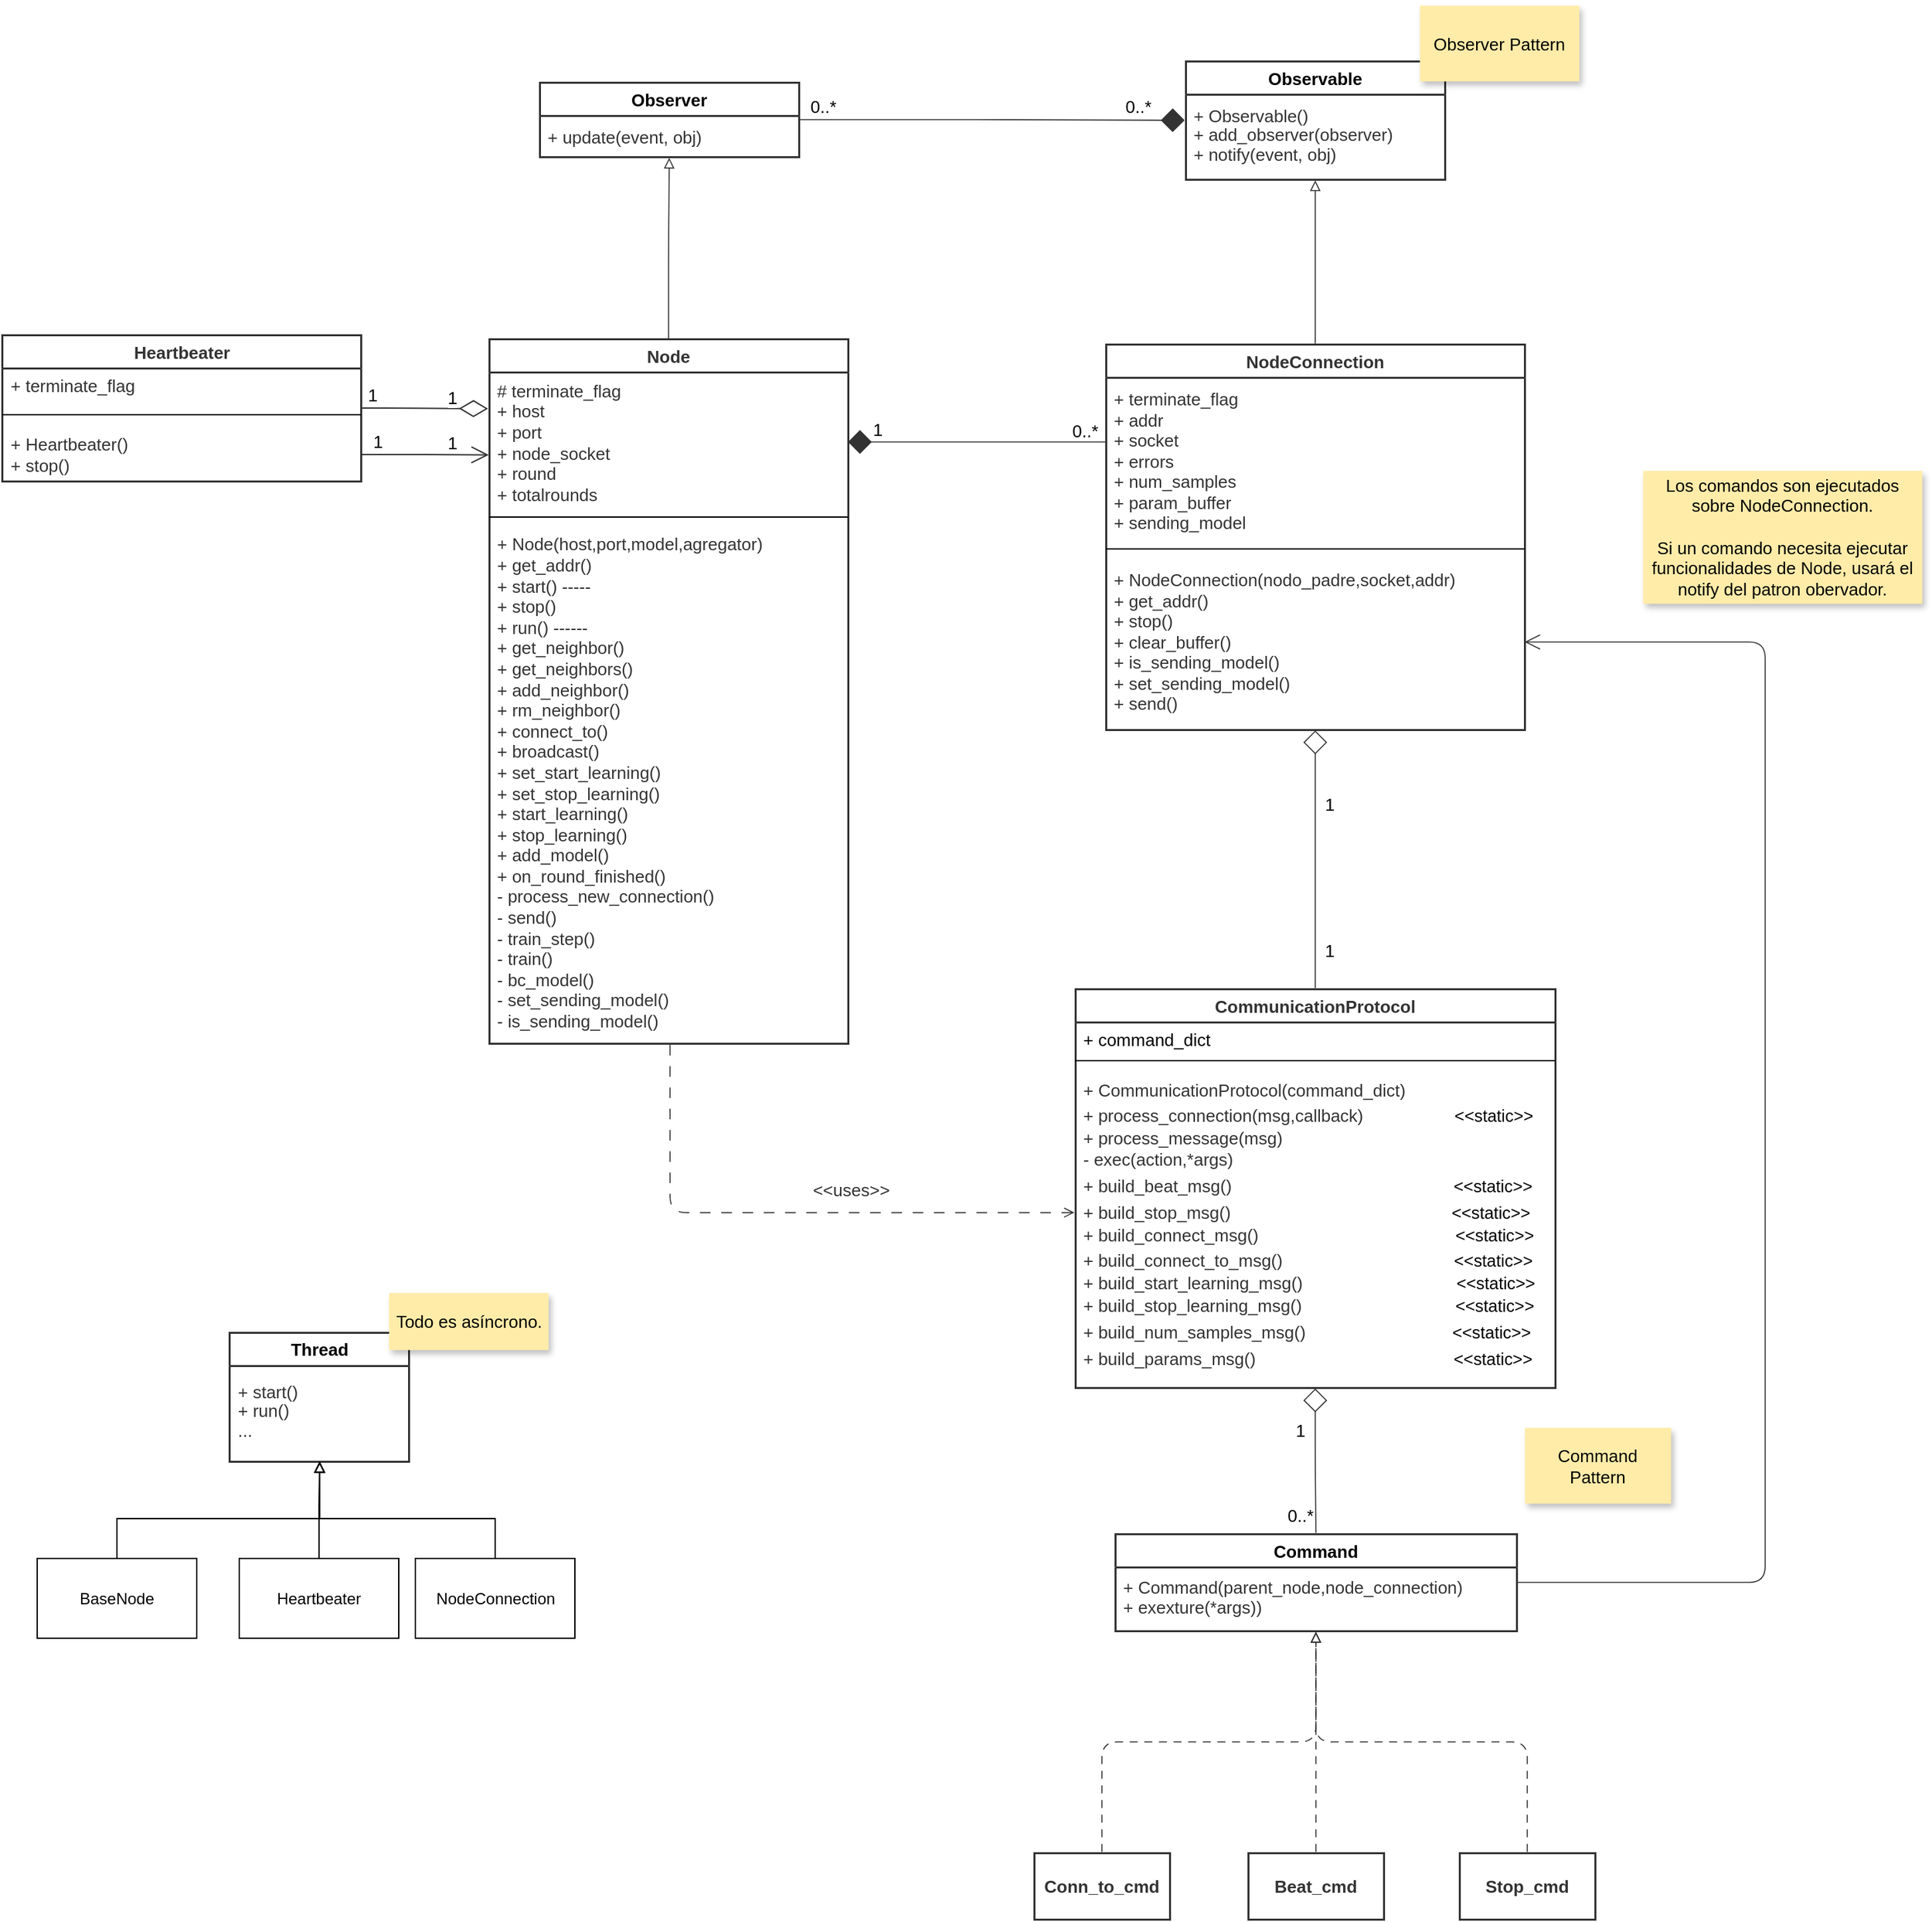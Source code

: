 <mxfile version="19.0.3" type="device"><diagram id="484S4B1htWLxdVBNY2-c" name="Page-1"><mxGraphModel dx="743" dy="1020" grid="1" gridSize="10" guides="1" tooltips="1" connect="1" arrows="1" fold="1" page="1" pageScale="1" pageWidth="827" pageHeight="1169" math="0" shadow="0"><root><mxCell id="0"/><mxCell id="1" parent="0"/><mxCell id="86f7DXbvGBLpAlIuW8gX-1" value="Node" style="html=1;overflow=block;blockSpacing=1;swimlane;childLayout=stackLayout;horizontal=1;horizontalStack=0;resizeParent=1;resizeParentMax=0;resizeLast=0;collapsible=0;marginBottom=0;swimlaneFillColor=#ffffff;startSize=25;whiteSpace=wrap;fontSize=13;fontColor=#333333;fontStyle=1;align=center;spacing=0;strokeColor=#333333;strokeOpacity=100;fillOpacity=100;fillColor=#ffffff;strokeWidth=1.5;" parent="1" vertex="1"><mxGeometry x="1200" y="361" width="270" height="530" as="geometry"/></mxCell><mxCell id="86f7DXbvGBLpAlIuW8gX-2" value="# terminate_flag&lt;br&gt;+ host&lt;br&gt;+ port&lt;br&gt;+ node_socket&lt;br&gt;+ round&lt;br&gt;+ totalrounds" style="part=1;html=1;resizeHeight=0;strokeColor=none;fillColor=none;align=left;verticalAlign=middle;spacingLeft=4;spacingRight=4;overflow=hidden;rotatable=0;points=[[0,0.5],[1,0.5]];portConstraint=eastwest;swimlaneFillColor=#ffffff;strokeOpacity=100;fillOpacity=100;whiteSpace=wrap;fontSize=13;fontColor=#333333;" parent="86f7DXbvGBLpAlIuW8gX-1" vertex="1"><mxGeometry y="25" width="270" height="105" as="geometry"/></mxCell><mxCell id="86f7DXbvGBLpAlIuW8gX-3" value="" style="line;strokeWidth=1;fillColor=none;align=left;verticalAlign=middle;spacingTop=-1;spacingLeft=3;spacingRight=3;rotatable=0;labelPosition=right;points=[];portConstraint=eastwest;" parent="86f7DXbvGBLpAlIuW8gX-1" vertex="1"><mxGeometry y="130" width="270" height="8" as="geometry"/></mxCell><mxCell id="86f7DXbvGBLpAlIuW8gX-4" value="+ Node(host,port,model,agregator)&lt;br&gt;+ get_addr()&lt;br&gt;+ start()  -----&lt;br&gt;+ stop()&lt;br&gt;+ run() ------&lt;br&gt;+ get_neighbor() &lt;br&gt;+ get_neighbors() &lt;br&gt;+ add_neighbor() &lt;br&gt;+ rm_neighbor() &lt;br&gt;+ connect_to() &lt;br&gt;+ broadcast() &lt;br&gt;+ set_start_learning() &lt;br&gt;+ set_stop_learning() &lt;br&gt;+ start_learning() &lt;br&gt;+ stop_learning() &lt;br&gt;+ add_model() &lt;br&gt;+ on_round_finished()&lt;br&gt;- process_new_connection()&lt;br&gt;- send()&lt;br&gt;- train_step()&lt;br&gt;- train()&lt;br&gt;- bc_model()&lt;br&gt;- set_sending_model()&lt;br&gt;- is_sending_model()" style="part=1;html=1;resizeHeight=0;strokeColor=none;fillColor=none;align=left;verticalAlign=middle;spacingLeft=4;spacingRight=4;overflow=hidden;rotatable=0;points=[[0,0.5],[1,0.5]];portConstraint=eastwest;swimlaneFillColor=#ffffff;strokeOpacity=100;fillOpacity=100;whiteSpace=wrap;fontSize=13;fontColor=#333333;" parent="86f7DXbvGBLpAlIuW8gX-1" vertex="1"><mxGeometry y="138" width="270" height="392" as="geometry"/></mxCell><mxCell id="86f7DXbvGBLpAlIuW8gX-5" value="Heartbeater" style="html=1;overflow=block;blockSpacing=1;swimlane;childLayout=stackLayout;horizontal=1;horizontalStack=0;resizeParent=1;resizeParentMax=0;resizeLast=0;collapsible=0;marginBottom=0;swimlaneFillColor=#ffffff;startSize=25;whiteSpace=wrap;fontSize=13;fontColor=#333333;fontStyle=1;align=center;spacing=0;strokeColor=#333333;strokeOpacity=100;fillOpacity=100;fillColor=#ffffff;strokeWidth=1.5;" parent="1" vertex="1"><mxGeometry x="833.5" y="358" width="270" height="110" as="geometry"/></mxCell><mxCell id="86f7DXbvGBLpAlIuW8gX-6" value="+ terminate_flag" style="part=1;html=1;resizeHeight=0;strokeColor=none;fillColor=none;align=left;verticalAlign=middle;spacingLeft=4;spacingRight=4;overflow=hidden;rotatable=0;points=[[0,0.5],[1,0.5]];portConstraint=eastwest;swimlaneFillColor=#ffffff;strokeOpacity=100;fillOpacity=100;whiteSpace=wrap;fontSize=13;fontColor=#333333;" parent="86f7DXbvGBLpAlIuW8gX-5" vertex="1"><mxGeometry y="25" width="270" height="25" as="geometry"/></mxCell><mxCell id="86f7DXbvGBLpAlIuW8gX-7" value="" style="line;strokeWidth=1;fillColor=none;align=left;verticalAlign=middle;spacingTop=-1;spacingLeft=3;spacingRight=3;rotatable=0;labelPosition=right;points=[];portConstraint=eastwest;" parent="86f7DXbvGBLpAlIuW8gX-5" vertex="1"><mxGeometry y="50" width="270" height="20" as="geometry"/></mxCell><mxCell id="86f7DXbvGBLpAlIuW8gX-8" value="+ Heartbeater()&#10;+ stop()" style="part=1;html=1;resizeHeight=0;strokeColor=none;fillColor=none;align=left;verticalAlign=middle;spacingLeft=4;spacingRight=4;overflow=hidden;rotatable=0;points=[[0,0.5],[1,0.5]];portConstraint=eastwest;swimlaneFillColor=#ffffff;strokeOpacity=100;fillOpacity=100;whiteSpace=wrap;fontSize=13;fontColor=#333333;" parent="86f7DXbvGBLpAlIuW8gX-5" vertex="1"><mxGeometry y="70" width="270" height="40" as="geometry"/></mxCell><mxCell id="86f7DXbvGBLpAlIuW8gX-9" value="Thread" style="html=1;overflow=block;blockSpacing=1;swimlane;childLayout=stackLayout;horizontal=1;horizontalStack=0;resizeParent=1;resizeParentMax=0;resizeLast=0;collapsible=0;marginBottom=0;swimlaneFillColor=#ffffff;startSize=25;whiteSpace=wrap;fontSize=13;fontStyle=1;align=center;spacing=0;strokeColor=#333333;strokeOpacity=100;fillOpacity=100;fillColor=#ffffff;strokeWidth=1.5;" parent="1" vertex="1"><mxGeometry x="1004.5" y="1108.5" width="135" height="96.963" as="geometry"/></mxCell><mxCell id="86f7DXbvGBLpAlIuW8gX-10" value="&lt;div style=&quot;display: flex; justify-content: flex-start; text-align: left; align-items: baseline; font-size: 0; line-height: 1.25;margin-top: -2px;&quot;&gt;&lt;span&gt;&lt;span style=&quot;font-size:13px;color:#333333;&quot;&gt;+ start()  &#10;&lt;/span&gt;&lt;/span&gt;&lt;/div&gt;&lt;div style=&quot;display: flex; justify-content: flex-start; text-align: left; align-items: baseline; font-size: 0; line-height: 1.25;margin-top: -2px;&quot;&gt;&lt;span&gt;&lt;span style=&quot;font-size:13px;color:#333333;&quot;&gt;+ run()&#10;&lt;/span&gt;&lt;/span&gt;&lt;/div&gt;&lt;div style=&quot;display: flex; justify-content: flex-start; text-align: left; align-items: baseline; font-size: 0; line-height: 1.25;margin-top: -2px;&quot;&gt;&lt;span&gt;&lt;span style=&quot;font-size:13px;color:#333333;&quot;&gt;...&lt;/span&gt;&lt;/span&gt;&lt;/div&gt;" style="part=1;html=1;resizeHeight=0;strokeColor=none;fillColor=none;verticalAlign=middle;spacingLeft=4;spacingRight=4;overflow=hidden;rotatable=0;points=[[0,0.5],[1,0.5]];portConstraint=eastwest;swimlaneFillColor=#ffffff;strokeOpacity=100;fillOpacity=100;whiteSpace=wrap;fontSize=13;fontColor=#333333;align=left;" parent="86f7DXbvGBLpAlIuW8gX-9" vertex="1"><mxGeometry y="25" width="135" height="71.963" as="geometry"/></mxCell><mxCell id="86f7DXbvGBLpAlIuW8gX-11" value="NodeConnection" style="html=1;overflow=block;blockSpacing=1;swimlane;childLayout=stackLayout;horizontal=1;horizontalStack=0;resizeParent=1;resizeParentMax=0;resizeLast=0;collapsible=0;marginBottom=0;swimlaneFillColor=#ffffff;startSize=25;whiteSpace=wrap;fontSize=13;fontColor=#333333;fontStyle=1;align=center;spacing=0;strokeColor=#333333;strokeOpacity=100;fillOpacity=100;fillColor=#ffffff;strokeWidth=1.5;" parent="1" vertex="1"><mxGeometry x="1664" y="365" width="315" height="290" as="geometry"/></mxCell><mxCell id="86f7DXbvGBLpAlIuW8gX-12" value="+ terminate_flag&lt;br&gt;+ addr&lt;br&gt;+ socket&lt;br&gt;+ errors&lt;br&gt;+ num_samples&lt;br&gt;+ param_buffer&lt;br&gt;+ sending_model" style="part=1;html=1;resizeHeight=0;strokeColor=none;fillColor=none;align=left;verticalAlign=middle;spacingLeft=4;spacingRight=4;overflow=hidden;rotatable=0;points=[[0,0.5],[1,0.5]];portConstraint=eastwest;swimlaneFillColor=#ffffff;strokeOpacity=100;fillOpacity=100;whiteSpace=wrap;fontSize=13;fontColor=#333333;" parent="86f7DXbvGBLpAlIuW8gX-11" vertex="1"><mxGeometry y="25" width="315" height="125" as="geometry"/></mxCell><mxCell id="86f7DXbvGBLpAlIuW8gX-13" value="" style="line;strokeWidth=1;fillColor=none;align=left;verticalAlign=middle;spacingTop=-1;spacingLeft=3;spacingRight=3;rotatable=0;labelPosition=right;points=[];portConstraint=eastwest;" parent="86f7DXbvGBLpAlIuW8gX-11" vertex="1"><mxGeometry y="150" width="315" height="8" as="geometry"/></mxCell><mxCell id="86f7DXbvGBLpAlIuW8gX-14" value="+ NodeConnection(nodo_padre,socket,addr)&lt;br&gt;+ get_addr()&lt;br&gt;+ stop()&lt;br&gt;+ clear_buffer() &lt;br&gt;+ is_sending_model() &lt;br&gt;+ set_sending_model() &lt;br&gt;+ send()" style="part=1;html=1;resizeHeight=0;strokeColor=none;fillColor=none;align=left;verticalAlign=middle;spacingLeft=4;spacingRight=4;overflow=hidden;rotatable=0;points=[[0,0.5],[1,0.5]];portConstraint=eastwest;swimlaneFillColor=#ffffff;strokeOpacity=100;fillOpacity=100;whiteSpace=wrap;fontSize=13;fontColor=#333333;" parent="86f7DXbvGBLpAlIuW8gX-11" vertex="1"><mxGeometry y="158" width="315" height="132" as="geometry"/></mxCell><UserObject label="" lucidchartObjectId="Es1kTnp6L7Sx" id="86f7DXbvGBLpAlIuW8gX-21"><mxCell style="html=1;jettySize=18;whiteSpace=wrap;fontSize=13;strokeColor=#333333;strokeOpacity=100;strokeWidth=1;rounded=1;arcSize=24;edgeStyle=orthogonalEdgeStyle;startArrow=none;endArrow=diamondThin;exitX=1.003;exitY=0.5;exitPerimeter=0;entryX=-0.003;entryY=0.099;entryPerimeter=0;endFill=0;endSize=19;startSize=21;" parent="1" source="86f7DXbvGBLpAlIuW8gX-5" target="86f7DXbvGBLpAlIuW8gX-1" edge="1"><mxGeometry width="100" height="100" relative="1" as="geometry"><Array as="points"><mxPoint x="1133" y="413"/></Array></mxGeometry></mxCell></UserObject><mxCell id="86f7DXbvGBLpAlIuW8gX-22" value="1" style="text;html=1;resizable=0;labelBackgroundColor=default;align=center;verticalAlign=middle;fontSize=13;" parent="86f7DXbvGBLpAlIuW8gX-21" vertex="1"><mxGeometry x="-0.908" relative="1" as="geometry"><mxPoint x="3" y="-10" as="offset"/></mxGeometry></mxCell><mxCell id="86f7DXbvGBLpAlIuW8gX-23" value="1" style="text;html=1;resizable=0;labelBackgroundColor=default;align=center;verticalAlign=middle;fontSize=13;" parent="86f7DXbvGBLpAlIuW8gX-21" vertex="1"><mxGeometry x="0.908" relative="1" as="geometry"><mxPoint x="-23" y="-9" as="offset"/></mxGeometry></mxCell><UserObject label="" lucidchartObjectId="Xs1kaLRwTrec" id="86f7DXbvGBLpAlIuW8gX-24"><mxCell style="html=1;jettySize=18;whiteSpace=wrap;fontSize=13;strokeColor=#333333;strokeOpacity=100;strokeWidth=0.8;rounded=1;arcSize=24;edgeStyle=orthogonalEdgeStyle;startArrow=diamond;startFill=1;startSize=16;endArrow=none;entryX=0;entryY=0.388;entryPerimeter=0;entryDx=0;entryDy=0;" parent="1" source="86f7DXbvGBLpAlIuW8gX-2" target="86f7DXbvGBLpAlIuW8gX-12" edge="1"><mxGeometry width="100" height="100" relative="1" as="geometry"><Array as="points"/></mxGeometry></mxCell></UserObject><mxCell id="86f7DXbvGBLpAlIuW8gX-25" value="1" style="text;html=1;resizable=0;labelBackgroundColor=default;align=center;verticalAlign=middle;fontSize=13;" parent="86f7DXbvGBLpAlIuW8gX-24" vertex="1"><mxGeometry x="-0.869" relative="1" as="geometry"><mxPoint x="9" y="-10" as="offset"/></mxGeometry></mxCell><mxCell id="86f7DXbvGBLpAlIuW8gX-26" value="0..*" style="text;html=1;resizable=0;labelBackgroundColor=default;align=center;verticalAlign=middle;fontSize=13;" parent="86f7DXbvGBLpAlIuW8gX-24" vertex="1"><mxGeometry x="0.739" relative="1" as="geometry"><mxPoint x="9" y="-9" as="offset"/></mxGeometry></mxCell><mxCell id="86f7DXbvGBLpAlIuW8gX-29" value="CommunicationProtocol" style="html=1;overflow=block;blockSpacing=1;swimlane;childLayout=stackLayout;horizontal=1;horizontalStack=0;resizeParent=1;resizeParentMax=0;resizeLast=0;collapsible=0;marginBottom=0;swimlaneFillColor=#ffffff;startSize=25;whiteSpace=wrap;fontSize=13;fontColor=#333333;fontStyle=1;align=center;spacing=0;strokeColor=#333333;strokeOpacity=100;fillOpacity=100;fillColor=#ffffff;strokeWidth=1.5;" parent="1" vertex="1"><mxGeometry x="1641" y="850" width="361" height="300" as="geometry"/></mxCell><mxCell id="86f7DXbvGBLpAlIuW8gX-30" value="+&amp;nbsp;command_dict" style="part=1;html=1;resizeHeight=0;strokeColor=none;fillColor=none;align=left;verticalAlign=middle;spacingLeft=4;spacingRight=4;overflow=hidden;rotatable=0;points=[[0,0.5],[1,0.5]];portConstraint=eastwest;swimlaneFillColor=#ffffff;strokeOpacity=100;fillOpacity=100;whiteSpace=wrap;fontSize=13;" parent="86f7DXbvGBLpAlIuW8gX-29" vertex="1"><mxGeometry y="25" width="361" height="25" as="geometry"/></mxCell><mxCell id="86f7DXbvGBLpAlIuW8gX-31" value="" style="line;strokeWidth=1;fillColor=none;align=left;verticalAlign=middle;spacingTop=-1;spacingLeft=3;spacingRight=3;rotatable=0;labelPosition=right;points=[];portConstraint=eastwest;" parent="86f7DXbvGBLpAlIuW8gX-29" vertex="1"><mxGeometry y="50" width="361" height="8" as="geometry"/></mxCell><mxCell id="86f7DXbvGBLpAlIuW8gX-32" value="&lt;div style=&quot;display: flex; justify-content: center; align-items: baseline; font-size: 0px; line-height: 1.25; margin-top: -2px;&quot;&gt;&lt;span&gt;&lt;span style=&quot;font-size:13px;color:#333333;&quot;&gt;+ CommunicationProtocol(command_dict)&lt;br&gt;+ process_connection(msg,callback)&amp;nbsp; &amp;nbsp; &amp;nbsp;&amp;nbsp;&lt;/span&gt;&lt;span style=&quot;font-size: 13px;&quot;&gt;&amp;nbsp; &amp;nbsp; &amp;nbsp; &amp;nbsp; &amp;nbsp;&lt;/span&gt;&lt;span style=&quot;font-size:13px;color:#333333;&quot;&gt;&amp;nbsp; &amp;nbsp;&amp;nbsp;&lt;/span&gt;&lt;span style=&quot;font-size:16px;color:#000000;&quot;&gt;&lt;/span&gt;&lt;span style=&quot;font-size:12.7px;color:#000000;&quot;&gt;&amp;lt;&amp;lt;static&amp;gt;&amp;gt;&lt;/span&gt;&lt;span style=&quot;font-size:13px;color:#333333;&quot;&gt;&lt;br&gt;+ process_message(msg)&lt;br&gt;- exec(action,*args)&lt;br&gt;+ build_beat_msg()&amp;nbsp; &amp;nbsp; &amp;nbsp; &amp;nbsp; &amp;nbsp; &amp;nbsp; &amp;nbsp; &amp;nbsp; &amp;nbsp; &amp;nbsp; &amp;nbsp; &amp;nbsp; &amp;nbsp; &amp;nbsp; &amp;nbsp; &amp;nbsp; &amp;nbsp; &amp;nbsp; &amp;nbsp; &amp;nbsp; &amp;nbsp; &amp;nbsp; &amp;nbsp;&lt;/span&gt;&lt;span style=&quot;font-size:16px;color:#000000;&quot;&gt;                                    &lt;/span&gt;&lt;span style=&quot;font-size:12.7px;color:#000000;&quot;&gt;&amp;lt;&amp;lt;static&amp;gt;&amp;gt;&lt;/span&gt;&lt;span style=&quot;font-size:13px;color:#333333;&quot;&gt;&lt;br&gt;+ build_stop_msg()&amp;nbsp; &amp;nbsp; &amp;nbsp; &amp;nbsp; &amp;nbsp; &amp;nbsp; &amp;nbsp; &amp;nbsp; &amp;nbsp; &amp;nbsp; &amp;nbsp; &amp;nbsp; &amp;nbsp; &amp;nbsp; &amp;nbsp; &amp;nbsp; &amp;nbsp; &amp;nbsp; &amp;nbsp; &amp;nbsp; &amp;nbsp; &amp;nbsp; &amp;nbsp;&amp;nbsp;&lt;/span&gt;&lt;span style=&quot;font-size:16px;color:#000000;&quot;&gt;&lt;/span&gt;&lt;span style=&quot;font-size:12.7px;color:#000000;&quot;&gt;&amp;lt;&amp;lt;static&amp;gt;&amp;gt;&lt;/span&gt;&lt;span style=&quot;font-size:13px;color:#333333;&quot;&gt;&lt;br&gt;+ build_connect_msg()&amp;nbsp; &amp;nbsp; &amp;nbsp; &amp;nbsp; &amp;nbsp; &amp;nbsp; &amp;nbsp; &amp;nbsp; &amp;nbsp; &amp;nbsp; &amp;nbsp; &amp;nbsp; &amp;nbsp; &amp;nbsp; &amp;nbsp; &amp;nbsp; &amp;nbsp; &amp;nbsp; &amp;nbsp; &amp;nbsp; &amp;nbsp;&lt;/span&gt;&lt;span style=&quot;font-size:12.7px;color:#000000;&quot;&gt;&amp;lt;&amp;lt;static&amp;gt;&amp;gt;&lt;br&gt;&lt;/span&gt;&lt;span style=&quot;font-size:13px;color:#333333;&quot;&gt;+ build_connect_to_msg()&lt;/span&gt;&lt;span style=&quot;font-size:16px;color:#000000;&quot;&gt;&amp;nbsp; &amp;nbsp; &amp;nbsp; &amp;nbsp; &amp;nbsp; &amp;nbsp; &amp;nbsp; &amp;nbsp; &amp;nbsp; &amp;nbsp; &amp;nbsp; &amp;nbsp; &amp;nbsp; &amp;nbsp; &amp;nbsp;&lt;/span&gt;&lt;span style=&quot;font-size:12.7px;color:#000000;&quot;&gt;&amp;lt;&amp;lt;static&amp;gt;&amp;gt;&lt;/span&gt;&lt;span style=&quot;font-size:13px;color:#333333;&quot;&gt;&lt;br&gt;+ build_start_learning_msg()&amp;nbsp; &amp;nbsp; &amp;nbsp; &amp;nbsp; &amp;nbsp; &amp;nbsp; &amp;nbsp; &amp;nbsp; &amp;nbsp; &amp;nbsp; &amp;nbsp; &amp;nbsp; &amp;nbsp; &amp;nbsp; &amp;nbsp; &amp;nbsp;&amp;nbsp;&lt;/span&gt;&lt;span style=&quot;font-size:12.7px;color:#000000;&quot;&gt;&amp;lt;&amp;lt;static&amp;gt;&amp;gt;&lt;br&gt;&lt;/span&gt;&lt;span style=&quot;font-size:13px;color:#333333;&quot;&gt;+ build_stop_learning_msg()&amp;nbsp; &amp;nbsp; &amp;nbsp; &amp;nbsp; &amp;nbsp; &amp;nbsp; &amp;nbsp; &amp;nbsp; &amp;nbsp; &amp;nbsp; &amp;nbsp; &amp;nbsp; &amp;nbsp; &amp;nbsp; &amp;nbsp; &amp;nbsp;&amp;nbsp;&lt;/span&gt;&lt;span style=&quot;font-size:12.7px;color:#000000;&quot;&gt;&amp;lt;&amp;lt;static&amp;gt;&amp;gt;&lt;br&gt;&lt;/span&gt;&lt;span style=&quot;font-size:13px;color:#333333;&quot;&gt;+ build_num_samples_msg()&amp;nbsp;&lt;/span&gt;&lt;span style=&quot;font-size:16px;color:#000000;&quot;&gt;&amp;nbsp; &amp;nbsp; &amp;nbsp; &amp;nbsp; &amp;nbsp; &amp;nbsp; &amp;nbsp; &amp;nbsp; &amp;nbsp; &amp;nbsp; &amp;nbsp; &amp;nbsp; &lt;/span&gt;&lt;span style=&quot;font-size:12.7px;color:#000000;&quot;&gt;&amp;lt;&amp;lt;static&amp;gt;&amp;gt;&lt;br&gt;&lt;/span&gt;&lt;span style=&quot;font-size:13px;color:#333333;&quot;&gt;+ build_params_msg()&amp;nbsp; &amp;nbsp; &amp;nbsp; &amp;nbsp; &amp;nbsp; &amp;nbsp; &amp;nbsp; &amp;nbsp; &amp;nbsp; &amp;nbsp; &amp;nbsp; &amp;nbsp; &amp;nbsp; &amp;nbsp; &amp;nbsp; &amp;nbsp; &amp;nbsp; &amp;nbsp; &amp;nbsp; &amp;nbsp;&amp;nbsp;&lt;/span&gt;&lt;span style=&quot;font-size:16px;color:#000000;&quot;&gt;                               &lt;/span&gt;&lt;span style=&quot;font-size:12.7px;color:#000000;&quot;&gt;&amp;lt;&amp;lt;static&amp;gt;&amp;gt;&amp;nbsp;&lt;/span&gt;&lt;/span&gt;&lt;/div&gt;" style="part=1;html=1;resizeHeight=0;strokeColor=none;fillColor=none;align=left;verticalAlign=middle;spacingLeft=4;spacingRight=4;overflow=hidden;rotatable=0;points=[[0,0.5],[1,0.5]];portConstraint=eastwest;swimlaneFillColor=#ffffff;strokeOpacity=100;fillOpacity=100;whiteSpace=wrap;fontSize=16;fontColor=#333333;" parent="86f7DXbvGBLpAlIuW8gX-29" vertex="1"><mxGeometry y="58" width="361" height="242" as="geometry"/></mxCell><mxCell id="86f7DXbvGBLpAlIuW8gX-33" value="Observable" style="html=1;overflow=block;blockSpacing=1;swimlane;childLayout=stackLayout;horizontal=1;horizontalStack=0;resizeParent=1;resizeParentMax=0;resizeLast=0;collapsible=0;marginBottom=0;swimlaneFillColor=#ffffff;startSize=25;whiteSpace=wrap;fontSize=13;fontStyle=1;align=center;spacing=0;strokeColor=#333333;strokeOpacity=100;fillOpacity=100;fillColor=#ffffff;strokeWidth=1.5;" parent="1" vertex="1"><mxGeometry x="1724" y="152" width="195" height="89" as="geometry"/></mxCell><mxCell id="86f7DXbvGBLpAlIuW8gX-34" value="&lt;div style=&quot;display: flex; justify-content: flex-start; text-align: left; align-items: baseline; font-size: 0; line-height: 1.25;margin-top: -2px;&quot;&gt;&lt;span&gt;&lt;span style=&quot;font-size:13px;color:#333333;&quot;&gt;+ Observable()&lt;br&gt;&lt;/span&gt;&lt;/span&gt;&lt;/div&gt;&lt;div style=&quot;display: flex; justify-content: flex-start; text-align: left; align-items: baseline; font-size: 0; line-height: 1.25;margin-top: -2px;&quot;&gt;&lt;span&gt;&lt;span style=&quot;font-size:13px;color:#333333;&quot;&gt;+ add_observer(observer)&lt;br&gt;&lt;/span&gt;&lt;/span&gt;&lt;/div&gt;&lt;div style=&quot;display: flex; justify-content: flex-start; text-align: left; align-items: baseline; line-height: 1.25; margin-top: -2px;&quot;&gt;&lt;span style=&quot;font-size: 13px; color: rgb(51, 51, 51);&quot;&gt;+ notify(&lt;/span&gt;&lt;span style=&quot;background-color: initial;&quot;&gt;event, obj&lt;/span&gt;&lt;span style=&quot;font-size: 13px; background-color: initial;&quot;&gt;)&lt;/span&gt;&lt;/div&gt;" style="part=1;html=1;resizeHeight=0;strokeColor=none;fillColor=none;verticalAlign=middle;spacingLeft=4;spacingRight=4;overflow=hidden;rotatable=0;points=[[0,0.5],[1,0.5]];portConstraint=eastwest;swimlaneFillColor=#ffffff;strokeOpacity=100;fillOpacity=100;whiteSpace=wrap;fontSize=13;fontColor=#333333;align=left;" parent="86f7DXbvGBLpAlIuW8gX-33" vertex="1"><mxGeometry y="25" width="195" height="64" as="geometry"/></mxCell><UserObject label="" lucidchartObjectId="7J5k43ih.Vza" id="86f7DXbvGBLpAlIuW8gX-35"><mxCell style="html=1;jettySize=18;whiteSpace=wrap;fontSize=13;strokeColor=#333333;strokeOpacity=100;strokeWidth=0.8;rounded=1;arcSize=24;edgeStyle=orthogonalEdgeStyle;startArrow=none;endArrow=block;endFill=0;exitX=0.5;exitY=-0.002;exitPerimeter=0;entryX=0.5;entryY=1.008;entryPerimeter=0;" parent="1" source="86f7DXbvGBLpAlIuW8gX-11" target="86f7DXbvGBLpAlIuW8gX-33" edge="1"><mxGeometry width="100" height="100" relative="1" as="geometry"><Array as="points"/></mxGeometry></mxCell></UserObject><mxCell id="86f7DXbvGBLpAlIuW8gX-36" value="Observer" style="html=1;overflow=block;blockSpacing=1;swimlane;childLayout=stackLayout;horizontal=1;horizontalStack=0;resizeParent=1;resizeParentMax=0;resizeLast=0;collapsible=0;marginBottom=0;swimlaneFillColor=#ffffff;startSize=25;whiteSpace=wrap;fontSize=13;fontStyle=1;align=center;spacing=0;strokeColor=#333333;strokeOpacity=100;fillOpacity=100;fillColor=#ffffff;strokeWidth=1.5;" parent="1" vertex="1"><mxGeometry x="1238" y="168" width="195" height="56" as="geometry"/></mxCell><mxCell id="86f7DXbvGBLpAlIuW8gX-37" value="+ update(event, obj)" style="part=1;html=1;resizeHeight=0;strokeColor=none;fillColor=none;verticalAlign=middle;spacingLeft=4;spacingRight=4;overflow=hidden;rotatable=0;points=[[0,0.5],[1,0.5]];portConstraint=eastwest;swimlaneFillColor=#ffffff;strokeOpacity=100;fillOpacity=100;whiteSpace=wrap;fontSize=13;fontColor=#333333;align=left;" parent="86f7DXbvGBLpAlIuW8gX-36" vertex="1"><mxGeometry y="25" width="195" height="31" as="geometry"/></mxCell><UserObject label="" lucidchartObjectId="RK5kKzhHI9B3" id="86f7DXbvGBLpAlIuW8gX-38"><mxCell style="html=1;jettySize=18;whiteSpace=wrap;fontSize=13;strokeColor=#333333;strokeOpacity=100;strokeWidth=0.8;rounded=1;arcSize=24;edgeStyle=orthogonalEdgeStyle;startArrow=none;endArrow=block;endFill=0;exitX=0.5;exitY=-0.001;exitPerimeter=0;entryX=0.5;entryY=1.013;entryPerimeter=0;" parent="1" source="86f7DXbvGBLpAlIuW8gX-1" target="86f7DXbvGBLpAlIuW8gX-36" edge="1"><mxGeometry width="100" height="100" relative="1" as="geometry"><Array as="points"/></mxGeometry></mxCell></UserObject><UserObject label="" lucidchartObjectId="CS5ktU6LvUsN" id="86f7DXbvGBLpAlIuW8gX-39"><mxCell style="html=1;jettySize=18;whiteSpace=wrap;fontSize=13;strokeColor=#333333;strokeOpacity=100;strokeWidth=0.8;rounded=1;arcSize=24;edgeStyle=orthogonalEdgeStyle;startArrow=none;endArrow=diamond;endFill=1;endSize=16;exitX=1.004;exitY=0.5;exitPerimeter=0;entryX=-0.004;entryY=0.5;entryPerimeter=0;" parent="1" source="86f7DXbvGBLpAlIuW8gX-36" target="86f7DXbvGBLpAlIuW8gX-33" edge="1"><mxGeometry width="100" height="100" relative="1" as="geometry"><Array as="points"/></mxGeometry></mxCell></UserObject><mxCell id="86f7DXbvGBLpAlIuW8gX-40" value="0..*" style="text;html=1;resizable=0;labelBackgroundColor=default;align=center;verticalAlign=middle;fontSize=13;" parent="86f7DXbvGBLpAlIuW8gX-39" vertex="1"><mxGeometry x="0.474" relative="1" as="geometry"><mxPoint x="41" y="-11" as="offset"/></mxGeometry></mxCell><mxCell id="86f7DXbvGBLpAlIuW8gX-41" value="0..*" style="text;html=1;resizable=0;labelBackgroundColor=default;align=center;verticalAlign=middle;fontSize=13;" parent="86f7DXbvGBLpAlIuW8gX-39" vertex="1"><mxGeometry x="-0.877" relative="1" as="geometry"><mxPoint x="-1" y="-10" as="offset"/></mxGeometry></mxCell><UserObject label="" lucidchartObjectId="cV5k5NR2WfwD" id="86f7DXbvGBLpAlIuW8gX-48"><mxCell style="html=1;jettySize=18;whiteSpace=wrap;fontSize=13;strokeColor=#333333;strokeOpacity=100;dashed=1;fixDash=1;dashPattern=8 8;strokeWidth=0.8;rounded=1;arcSize=24;edgeStyle=orthogonalEdgeStyle;startArrow=none;endArrow=open;entryX=-0.002;entryY=0.561;entryPerimeter=0;exitX=0.504;exitY=1.003;exitDx=0;exitDy=0;exitPerimeter=0;" parent="1" source="86f7DXbvGBLpAlIuW8gX-4" target="86f7DXbvGBLpAlIuW8gX-29" edge="1"><mxGeometry width="100" height="100" relative="1" as="geometry"><Array as="points"><mxPoint x="1336" y="1018"/></Array><mxPoint x="1310" y="1080" as="sourcePoint"/></mxGeometry></mxCell></UserObject><mxCell id="86f7DXbvGBLpAlIuW8gX-49" value="&amp;lt;&amp;lt;uses&amp;gt;&amp;gt;" style="text;html=1;resizable=0;labelBackgroundColor=default;align=center;verticalAlign=middle;fontColor=#333333;fontSize=13;" parent="86f7DXbvGBLpAlIuW8gX-48" vertex="1"><mxGeometry x="-0.104" relative="1" as="geometry"><mxPoint x="69" y="-18" as="offset"/></mxGeometry></mxCell><UserObject label="" lucidchartObjectId="IW5kIjqBZiCT" id="86f7DXbvGBLpAlIuW8gX-50"><mxCell style="html=1;jettySize=18;whiteSpace=wrap;fontSize=13;strokeColor=#333333;strokeOpacity=100;strokeWidth=0.8;rounded=1;arcSize=24;edgeStyle=orthogonalEdgeStyle;startArrow=diamond;startFill=0;startSize=16;endArrow=none;exitX=0.5;exitY=1.002;exitPerimeter=0;entryX=0.5;entryY=-0.002;entryPerimeter=0;" parent="1" source="86f7DXbvGBLpAlIuW8gX-11" target="86f7DXbvGBLpAlIuW8gX-29" edge="1"><mxGeometry width="100" height="100" relative="1" as="geometry"><Array as="points"/></mxGeometry></mxCell></UserObject><mxCell id="86f7DXbvGBLpAlIuW8gX-51" value="1" style="text;html=1;resizable=0;labelBackgroundColor=default;align=center;verticalAlign=middle;fontSize=13;" parent="86f7DXbvGBLpAlIuW8gX-50" vertex="1"><mxGeometry x="-0.516" relative="1" as="geometry"><mxPoint x="10" y="8" as="offset"/></mxGeometry></mxCell><mxCell id="86f7DXbvGBLpAlIuW8gX-52" value="1" style="text;html=1;resizable=0;labelBackgroundColor=default;align=center;verticalAlign=middle;fontSize=13;" parent="86f7DXbvGBLpAlIuW8gX-50" vertex="1"><mxGeometry x="0.739" relative="1" as="geometry"><mxPoint x="10" y="-3" as="offset"/></mxGeometry></mxCell><UserObject label="" lucidchartObjectId="B05kcgMkwZf1" id="86f7DXbvGBLpAlIuW8gX-53"><mxCell style="html=1;jettySize=18;whiteSpace=wrap;fontSize=13;strokeColor=#333333;strokeOpacity=100;strokeWidth=0.8;rounded=1;arcSize=24;edgeStyle=orthogonalEdgeStyle;startArrow=diamond;startFill=0;startSize=16;endArrow=none;exitX=0.5;exitY=1.002;exitPerimeter=0;entryX=0.5;entryY=-0.01;entryPerimeter=0;" parent="1" source="86f7DXbvGBLpAlIuW8gX-29" target="86f7DXbvGBLpAlIuW8gX-56" edge="1"><mxGeometry width="100" height="100" relative="1" as="geometry"><Array as="points"/></mxGeometry></mxCell></UserObject><mxCell id="86f7DXbvGBLpAlIuW8gX-54" value="1" style="text;html=1;resizable=0;labelBackgroundColor=default;align=center;verticalAlign=middle;fontSize=13;" parent="86f7DXbvGBLpAlIuW8gX-53" vertex="1"><mxGeometry x="-0.423" relative="1" as="geometry"><mxPoint x="-12" as="offset"/></mxGeometry></mxCell><mxCell id="86f7DXbvGBLpAlIuW8gX-55" value="0..*" style="text;html=1;resizable=0;labelBackgroundColor=default;align=center;verticalAlign=middle;fontSize=13;" parent="86f7DXbvGBLpAlIuW8gX-53" vertex="1"><mxGeometry x="0.754" relative="1" as="geometry"><mxPoint x="-12" as="offset"/></mxGeometry></mxCell><mxCell id="86f7DXbvGBLpAlIuW8gX-56" value="Command" style="html=1;overflow=block;blockSpacing=1;swimlane;childLayout=stackLayout;horizontal=1;horizontalStack=0;resizeParent=1;resizeParentMax=0;resizeLast=0;collapsible=0;marginBottom=0;swimlaneFillColor=#ffffff;startSize=25;whiteSpace=wrap;fontSize=13;fontStyle=1;align=center;spacing=0;strokeColor=#333333;strokeOpacity=100;fillOpacity=100;fillColor=#ffffff;strokeWidth=1.5;" parent="1" vertex="1"><mxGeometry x="1671" y="1260" width="302" height="73" as="geometry"/></mxCell><mxCell id="86f7DXbvGBLpAlIuW8gX-57" value="&lt;div style=&quot;display: flex; justify-content: flex-start; text-align: left; align-items: baseline; font-size: 0; line-height: 1.25;margin-top: -2px;&quot;&gt;&lt;span&gt;&lt;span style=&quot;font-size:13px;color:#333333;&quot;&gt;+ Command(parent_node,node_connection)&#10;&lt;/span&gt;&lt;/span&gt;&lt;/div&gt;&lt;div style=&quot;display: flex; justify-content: flex-start; text-align: left; align-items: baseline; font-size: 0; line-height: 1.25;margin-top: -2px;&quot;&gt;&lt;span&gt;&lt;span style=&quot;font-size:13px;color:#333333;&quot;&gt;+ exexture(*args))&lt;/span&gt;&lt;/span&gt;&lt;/div&gt;" style="part=1;html=1;resizeHeight=0;strokeColor=none;fillColor=none;verticalAlign=middle;spacingLeft=4;spacingRight=4;overflow=hidden;rotatable=0;points=[[0,0.5],[1,0.5]];portConstraint=eastwest;swimlaneFillColor=#ffffff;strokeOpacity=100;fillOpacity=100;whiteSpace=wrap;fontSize=13;fontColor=#333333;align=left;" parent="86f7DXbvGBLpAlIuW8gX-56" vertex="1"><mxGeometry y="25" width="302" height="48" as="geometry"/></mxCell><mxCell id="86f7DXbvGBLpAlIuW8gX-58" value="Beat_cmd" style="html=1;overflow=block;blockSpacing=1;align=center;whiteSpace=wrap;fontSize=13;fontColor=#333333;fontStyle=1;spacing=0;verticalAlign=middle;strokeColor=#333333;strokeOpacity=100;fillOpacity=100;fillColor=#ffffff;strokeWidth=1.5;" parent="1" vertex="1"><mxGeometry x="1771" y="1500" width="102" height="50" as="geometry"/></mxCell><mxCell id="86f7DXbvGBLpAlIuW8gX-59" value="Stop_cmd" style="html=1;overflow=block;blockSpacing=1;align=center;whiteSpace=wrap;fontSize=13;fontColor=#333333;fontStyle=1;spacing=0;verticalAlign=middle;strokeColor=#333333;strokeOpacity=100;fillOpacity=100;fillColor=#ffffff;strokeWidth=1.5;" parent="1" vertex="1"><mxGeometry x="1930" y="1500" width="102" height="50" as="geometry"/></mxCell><mxCell id="86f7DXbvGBLpAlIuW8gX-60" value="Conn_to_cmd" style="html=1;overflow=block;blockSpacing=1;align=center;whiteSpace=wrap;fontSize=13;fontColor=#333333;fontStyle=1;spacing=0;verticalAlign=middle;strokeColor=#333333;strokeOpacity=100;fillOpacity=100;fillColor=#ffffff;strokeWidth=1.5;" parent="1" vertex="1"><mxGeometry x="1610" y="1500" width="102" height="50" as="geometry"/></mxCell><UserObject label="" lucidchartObjectId="C55k.j8o0vk9" id="86f7DXbvGBLpAlIuW8gX-68"><mxCell style="html=1;jettySize=18;whiteSpace=wrap;fontSize=13;strokeColor=#333333;strokeOpacity=100;dashed=1;fixDash=1;dashPattern=6 5;strokeWidth=0.8;rounded=1;arcSize=24;edgeStyle=orthogonalEdgeStyle;startArrow=none;endArrow=block;endFill=0;exitX=0.5;exitY=-0.015;exitPerimeter=0;entryX=0.5;entryY=1.01;entryPerimeter=0;" parent="1" source="86f7DXbvGBLpAlIuW8gX-59" target="86f7DXbvGBLpAlIuW8gX-56" edge="1"><mxGeometry width="100" height="100" relative="1" as="geometry"><Array as="points"/></mxGeometry></mxCell></UserObject><UserObject label="" lucidchartObjectId="G55klkGUcA1G" id="86f7DXbvGBLpAlIuW8gX-69"><mxCell style="html=1;jettySize=18;whiteSpace=wrap;fontSize=13;strokeColor=#333333;strokeOpacity=100;dashed=1;fixDash=1;dashPattern=6 5;strokeWidth=0.8;rounded=1;arcSize=24;edgeStyle=orthogonalEdgeStyle;startArrow=none;endArrow=block;endFill=0;exitX=0.5;exitY=-0.015;exitPerimeter=0;entryX=0.5;entryY=1.01;entryPerimeter=0;" parent="1" source="86f7DXbvGBLpAlIuW8gX-58" target="86f7DXbvGBLpAlIuW8gX-56" edge="1"><mxGeometry width="100" height="100" relative="1" as="geometry"><Array as="points"/></mxGeometry></mxCell></UserObject><UserObject label="" lucidchartObjectId="H55k0wPfIEmN" id="86f7DXbvGBLpAlIuW8gX-70"><mxCell style="html=1;jettySize=18;whiteSpace=wrap;fontSize=13;strokeColor=#333333;strokeOpacity=100;dashed=1;fixDash=1;dashPattern=6 5;strokeWidth=0.8;rounded=1;arcSize=24;edgeStyle=orthogonalEdgeStyle;startArrow=none;endArrow=block;endFill=0;exitX=0.5;exitY=-0.015;exitPerimeter=0;entryX=0.5;entryY=1.01;entryPerimeter=0;" parent="1" source="86f7DXbvGBLpAlIuW8gX-60" target="86f7DXbvGBLpAlIuW8gX-56" edge="1"><mxGeometry width="100" height="100" relative="1" as="geometry"><Array as="points"/></mxGeometry></mxCell></UserObject><UserObject label="Todo es asíncrono." lucidchartObjectId="~95kIB2LhG-8" id="86f7DXbvGBLpAlIuW8gX-72"><mxCell style="html=1;overflow=block;blockSpacing=1;whiteSpace=wrap;shadow=1;fontSize=13;spacing=3.8;strokeColor=none;fillColor=#FFECA9;strokeWidth=0;" parent="1" vertex="1"><mxGeometry x="1124.5" y="1078.5" width="120" height="42.98" as="geometry"/></mxCell></UserObject><UserObject label="" lucidchartObjectId="va6krM8F3_qw" id="86f7DXbvGBLpAlIuW8gX-75"><mxCell style="html=1;jettySize=18;whiteSpace=wrap;fontSize=13;strokeColor=#333333;strokeOpacity=100;strokeWidth=0.8;rounded=1;arcSize=24;edgeStyle=orthogonalEdgeStyle;startArrow=none;endArrow=open;exitX=1.002;exitY=0.5;exitPerimeter=0;endFill=0;endSize=10;entryX=1;entryY=0.5;entryDx=0;entryDy=0;" parent="1" source="86f7DXbvGBLpAlIuW8gX-56" target="86f7DXbvGBLpAlIuW8gX-14" edge="1"><mxGeometry width="100" height="100" relative="1" as="geometry"><Array as="points"><mxPoint x="2160" y="1297"/><mxPoint x="2160" y="589"/></Array><mxPoint x="2000" y="630" as="targetPoint"/></mxGeometry></mxCell></UserObject><UserObject label="Observer Pattern" lucidchartObjectId="cq6kh.026s~W" id="86f7DXbvGBLpAlIuW8gX-81"><mxCell style="html=1;overflow=block;blockSpacing=1;whiteSpace=wrap;shadow=1;fontSize=13;spacing=3.8;strokeColor=none;fillColor=#FFECA9;strokeWidth=0;" parent="1" vertex="1"><mxGeometry x="1900" y="110" width="120" height="57" as="geometry"/></mxCell></UserObject><UserObject label="Command Pattern" lucidchartObjectId="c.5kyNh.rKV0" id="86f7DXbvGBLpAlIuW8gX-90"><mxCell style="html=1;overflow=block;blockSpacing=1;whiteSpace=wrap;shadow=1;fontSize=13;spacing=3.8;strokeColor=none;fillColor=#FFECA9;strokeWidth=0;" parent="1" vertex="1"><mxGeometry x="1979" y="1180" width="110" height="57" as="geometry"/></mxCell></UserObject><mxCell id="ELdx2JM-rebOWhpa_dcc-1" value="BaseNode" style="rounded=0;whiteSpace=wrap;html=1;" parent="1" vertex="1"><mxGeometry x="860" y="1278.5" width="120" height="60" as="geometry"/></mxCell><mxCell id="ELdx2JM-rebOWhpa_dcc-2" value="Heartbeater" style="rounded=0;whiteSpace=wrap;html=1;" parent="1" vertex="1"><mxGeometry x="1012" y="1278.5" width="120" height="60" as="geometry"/></mxCell><mxCell id="ELdx2JM-rebOWhpa_dcc-4" value="NodeConnection" style="rounded=0;whiteSpace=wrap;html=1;" parent="1" vertex="1"><mxGeometry x="1144.5" y="1278.5" width="120" height="60" as="geometry"/></mxCell><mxCell id="h-kXw_aNzM0tyrdkyHIs-4" style="edgeStyle=orthogonalEdgeStyle;rounded=0;orthogonalLoop=1;jettySize=auto;html=1;endArrow=block;endFill=0;exitX=0.5;exitY=0;exitDx=0;exitDy=0;" parent="1" source="ELdx2JM-rebOWhpa_dcc-1" target="86f7DXbvGBLpAlIuW8gX-10" edge="1"><mxGeometry relative="1" as="geometry"><mxPoint x="929.98" y="1327.5" as="sourcePoint"/><mxPoint x="1084.5" y="1218.5" as="targetPoint"/><Array as="points"><mxPoint x="920.5" y="1248.5"/><mxPoint x="1072.5" y="1248.5"/></Array></mxGeometry></mxCell><mxCell id="h-kXw_aNzM0tyrdkyHIs-6" style="edgeStyle=orthogonalEdgeStyle;rounded=0;orthogonalLoop=1;jettySize=auto;html=1;endArrow=block;endFill=0;exitX=0.5;exitY=0;exitDx=0;exitDy=0;" parent="1" source="ELdx2JM-rebOWhpa_dcc-2" target="86f7DXbvGBLpAlIuW8gX-10" edge="1"><mxGeometry relative="1" as="geometry"><mxPoint x="939.98" y="1298.5" as="sourcePoint"/><mxPoint x="1054.5" y="1218.5" as="targetPoint"/><Array as="points"><mxPoint x="1072.5" y="1238.5"/><mxPoint x="1072.5" y="1238.5"/></Array></mxGeometry></mxCell><mxCell id="h-kXw_aNzM0tyrdkyHIs-7" style="edgeStyle=orthogonalEdgeStyle;rounded=0;orthogonalLoop=1;jettySize=auto;html=1;endArrow=block;endFill=0;exitX=0.5;exitY=0;exitDx=0;exitDy=0;" parent="1" source="ELdx2JM-rebOWhpa_dcc-4" target="86f7DXbvGBLpAlIuW8gX-10" edge="1"><mxGeometry relative="1" as="geometry"><mxPoint x="930" y="1288.5" as="sourcePoint"/><mxPoint x="1082.5" y="1215.463" as="targetPoint"/><Array as="points"><mxPoint x="1204.5" y="1248.5"/><mxPoint x="1072.5" y="1248.5"/></Array></mxGeometry></mxCell><UserObject label="" lucidchartObjectId="Es1kTnp6L7Sx" id="I3hk_MGpT72fo7yomTl_-11"><mxCell style="html=1;jettySize=18;whiteSpace=wrap;fontSize=13;strokeColor=#333333;strokeOpacity=100;strokeWidth=1;rounded=1;arcSize=24;edgeStyle=orthogonalEdgeStyle;startArrow=none;endArrow=open;exitX=1;exitY=0.5;entryX=-0.001;entryY=0.593;endFill=0;endSize=11;startSize=21;entryDx=0;entryDy=0;exitDx=0;exitDy=0;entryPerimeter=0;" parent="1" source="86f7DXbvGBLpAlIuW8gX-8" target="86f7DXbvGBLpAlIuW8gX-2" edge="1"><mxGeometry width="100" height="100" relative="1" as="geometry"><Array as="points"><mxPoint x="1140" y="448"/></Array><mxPoint x="1076.31" y="423" as="sourcePoint"/><mxPoint x="1209.19" y="423.47" as="targetPoint"/></mxGeometry></mxCell></UserObject><mxCell id="I3hk_MGpT72fo7yomTl_-12" value="1" style="text;html=1;resizable=0;labelBackgroundColor=default;align=center;verticalAlign=middle;fontSize=13;" parent="I3hk_MGpT72fo7yomTl_-11" vertex="1"><mxGeometry x="-0.908" relative="1" as="geometry"><mxPoint x="8" y="-10" as="offset"/></mxGeometry></mxCell><mxCell id="I3hk_MGpT72fo7yomTl_-13" value="1" style="text;html=1;resizable=0;labelBackgroundColor=default;align=center;verticalAlign=middle;fontSize=13;" parent="I3hk_MGpT72fo7yomTl_-11" vertex="1"><mxGeometry x="0.908" relative="1" as="geometry"><mxPoint x="-24" y="-9" as="offset"/></mxGeometry></mxCell><UserObject label="Los comandos son ejecutados sobre NodeConnection.&lt;br&gt;&lt;br&gt;Si un comando necesita ejecutar funcionalidades de Node, usará el notify del patron obervador." lucidchartObjectId="c.5kyNh.rKV0" id="I3hk_MGpT72fo7yomTl_-16"><mxCell style="html=1;overflow=block;blockSpacing=1;whiteSpace=wrap;shadow=1;fontSize=13;spacing=3.8;strokeColor=none;fillColor=#FFECA9;strokeWidth=0;" parent="1" vertex="1"><mxGeometry x="2068" y="460" width="210" height="100" as="geometry"/></mxCell></UserObject></root></mxGraphModel></diagram></mxfile>